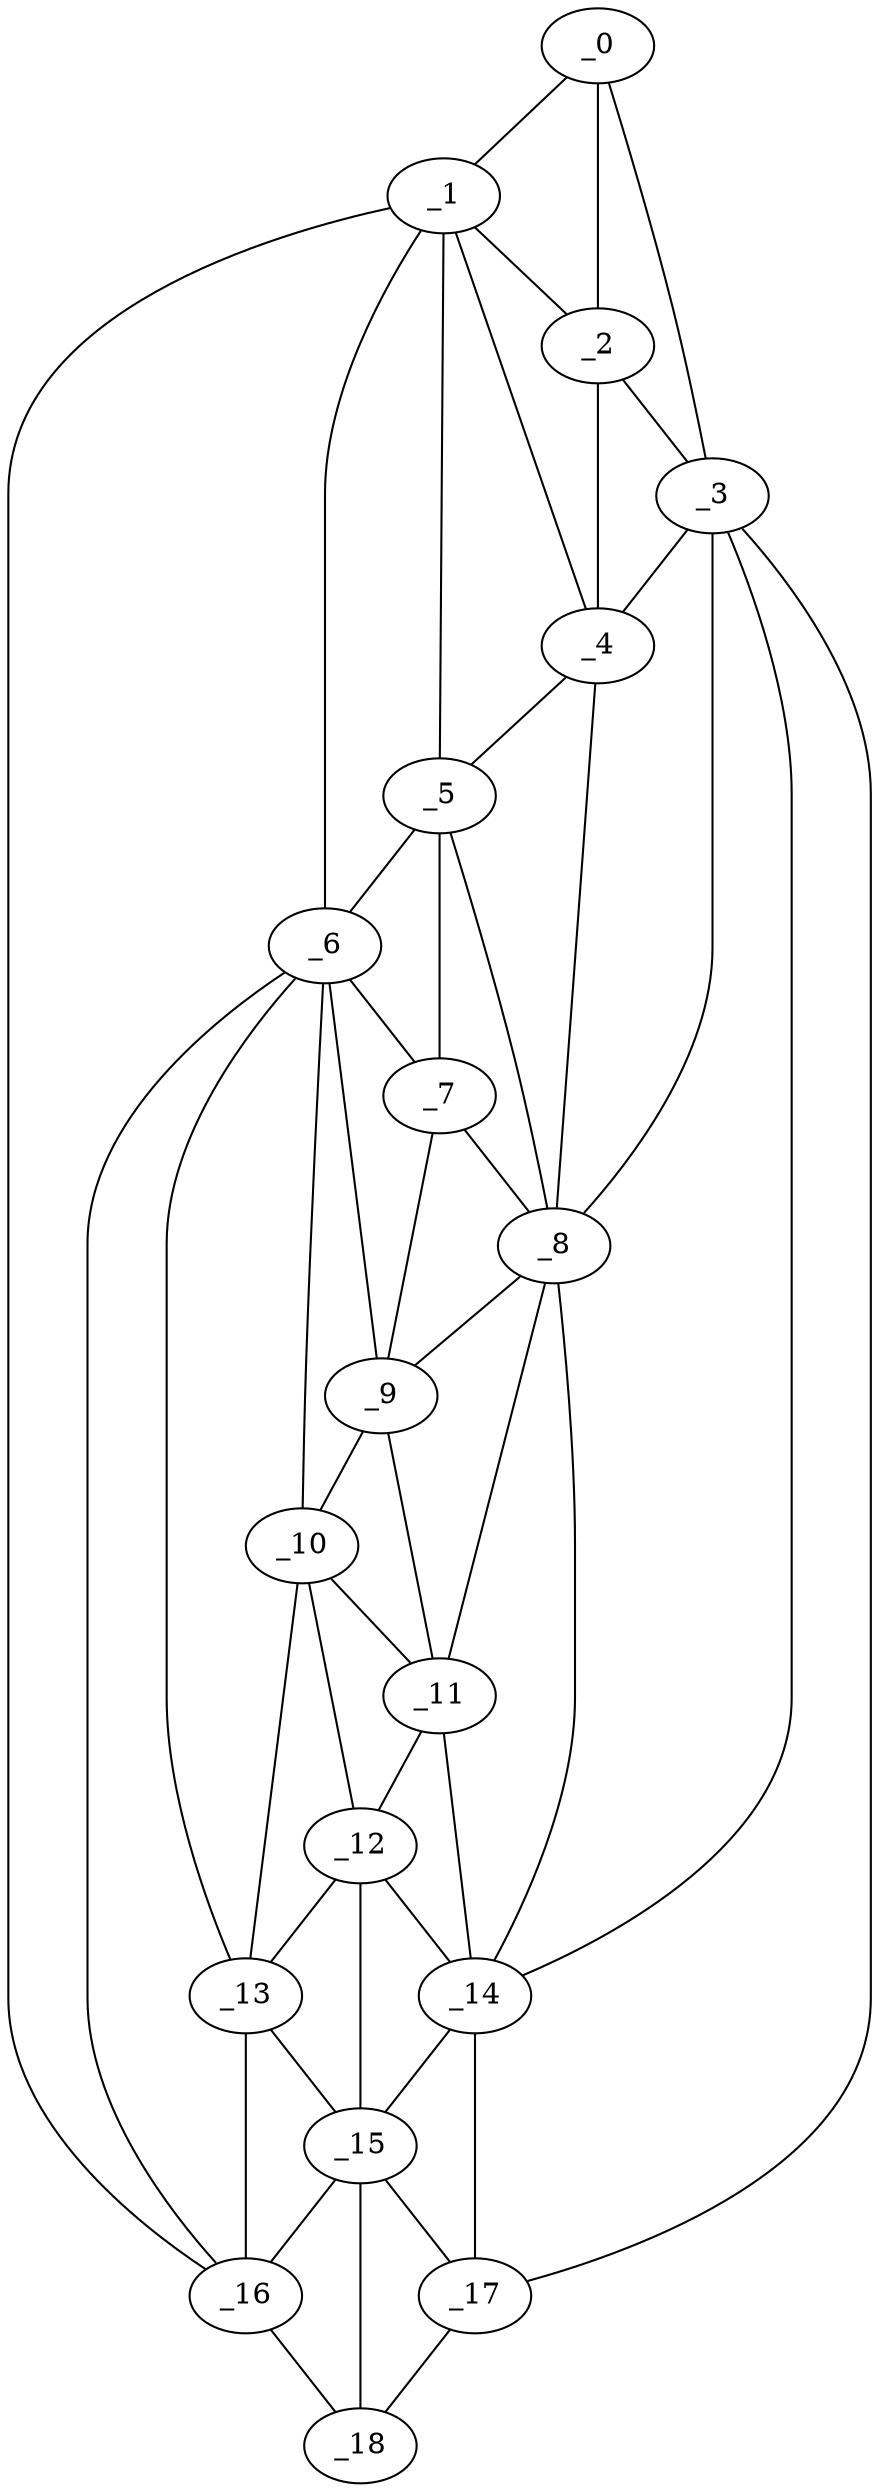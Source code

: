 graph "obj84__210.gxl" {
	_0	 [x=5,
		y=51];
	_1	 [x=5,
		y=65];
	_0 -- _1	 [valence=1];
	_2	 [x=14,
		y=47];
	_0 -- _2	 [valence=2];
	_3	 [x=20,
		y=41];
	_0 -- _3	 [valence=1];
	_1 -- _2	 [valence=1];
	_4	 [x=33,
		y=46];
	_1 -- _4	 [valence=2];
	_5	 [x=42,
		y=51];
	_1 -- _5	 [valence=2];
	_6	 [x=68,
		y=77];
	_1 -- _6	 [valence=1];
	_16	 [x=112,
		y=87];
	_1 -- _16	 [valence=1];
	_2 -- _3	 [valence=1];
	_2 -- _4	 [valence=2];
	_3 -- _4	 [valence=2];
	_8	 [x=71,
		y=55];
	_3 -- _8	 [valence=1];
	_14	 [x=94,
		y=58];
	_3 -- _14	 [valence=1];
	_17	 [x=125,
		y=61];
	_3 -- _17	 [valence=1];
	_4 -- _5	 [valence=1];
	_4 -- _8	 [valence=2];
	_5 -- _6	 [valence=2];
	_7	 [x=70,
		y=67];
	_5 -- _7	 [valence=1];
	_5 -- _8	 [valence=1];
	_6 -- _7	 [valence=2];
	_9	 [x=76,
		y=69];
	_6 -- _9	 [valence=2];
	_10	 [x=81,
		y=70];
	_6 -- _10	 [valence=2];
	_13	 [x=93,
		y=82];
	_6 -- _13	 [valence=2];
	_6 -- _16	 [valence=2];
	_7 -- _8	 [valence=1];
	_7 -- _9	 [valence=2];
	_8 -- _9	 [valence=2];
	_11	 [x=88,
		y=58];
	_8 -- _11	 [valence=2];
	_8 -- _14	 [valence=2];
	_9 -- _10	 [valence=2];
	_9 -- _11	 [valence=1];
	_10 -- _11	 [valence=2];
	_12	 [x=92,
		y=71];
	_10 -- _12	 [valence=2];
	_10 -- _13	 [valence=1];
	_11 -- _12	 [valence=2];
	_11 -- _14	 [valence=2];
	_12 -- _13	 [valence=1];
	_12 -- _14	 [valence=2];
	_15	 [x=111,
		y=74];
	_12 -- _15	 [valence=2];
	_13 -- _15	 [valence=2];
	_13 -- _16	 [valence=1];
	_14 -- _15	 [valence=1];
	_14 -- _17	 [valence=2];
	_15 -- _16	 [valence=2];
	_15 -- _17	 [valence=1];
	_18	 [x=125,
		y=77];
	_15 -- _18	 [valence=2];
	_16 -- _18	 [valence=1];
	_17 -- _18	 [valence=1];
}
